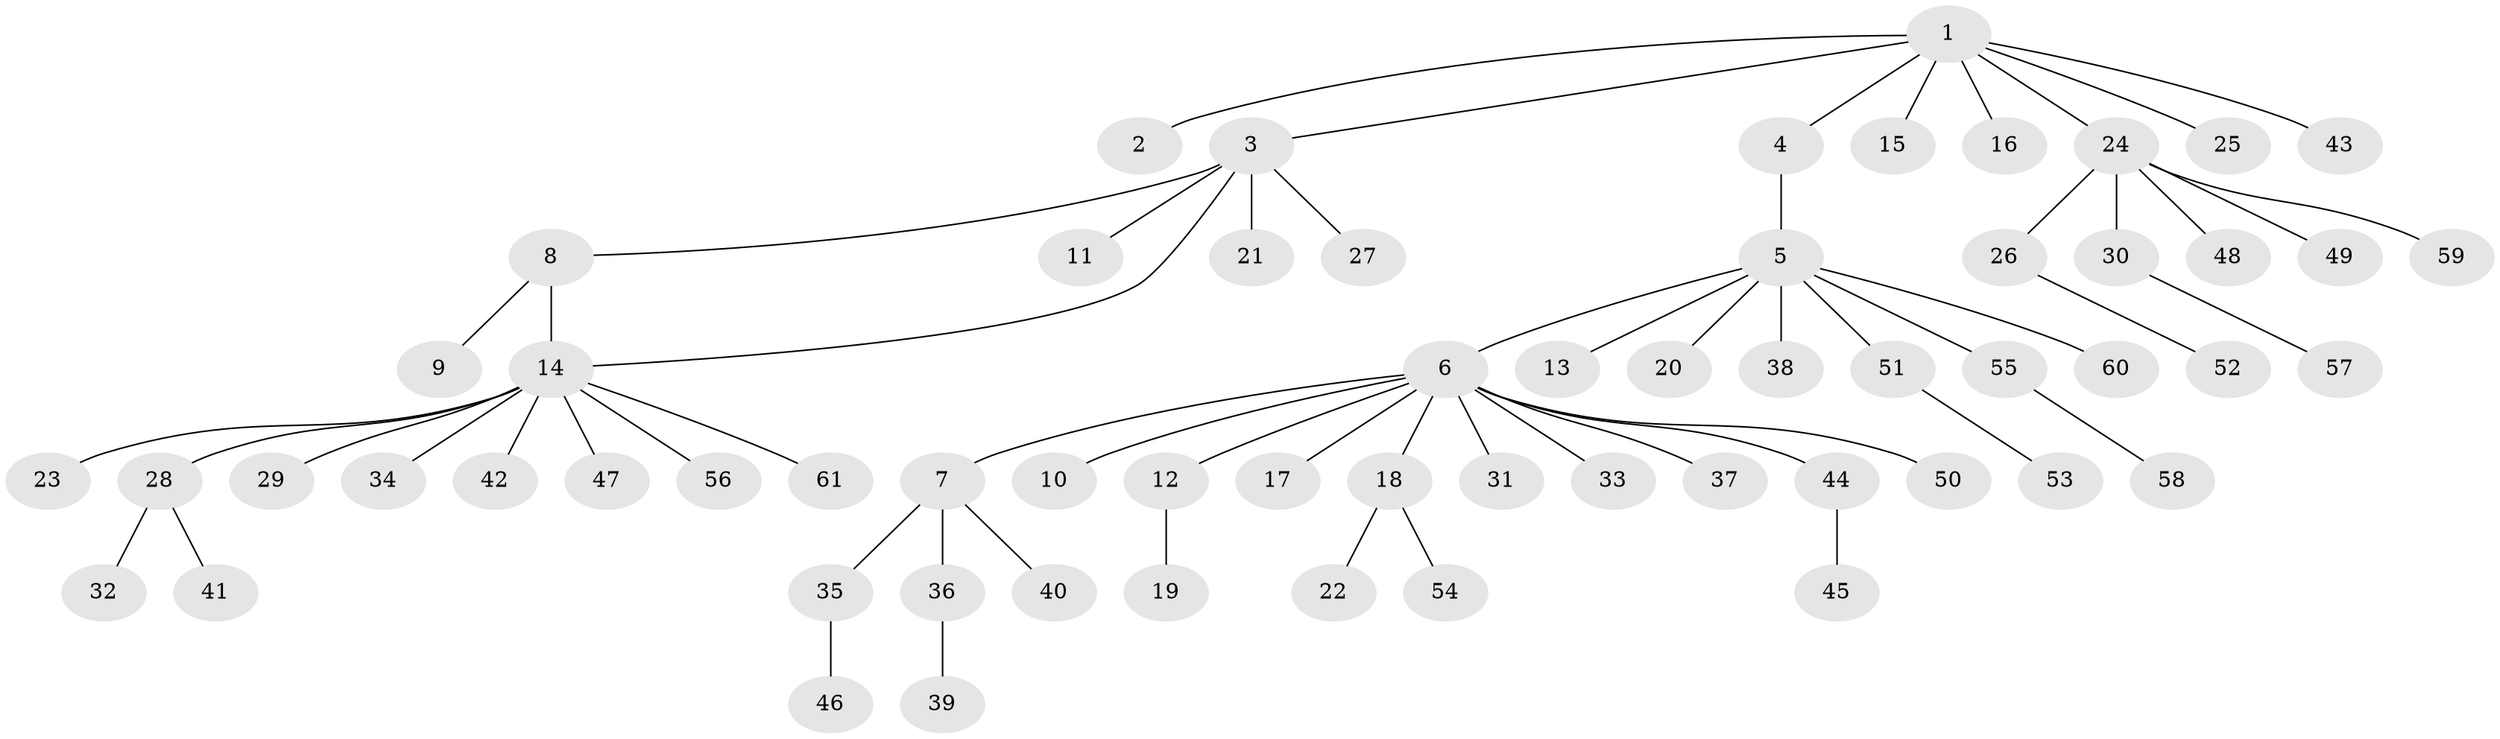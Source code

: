 // Generated by graph-tools (version 1.1) at 2025/47/03/09/25 04:47:47]
// undirected, 61 vertices, 61 edges
graph export_dot {
graph [start="1"]
  node [color=gray90,style=filled];
  1;
  2;
  3;
  4;
  5;
  6;
  7;
  8;
  9;
  10;
  11;
  12;
  13;
  14;
  15;
  16;
  17;
  18;
  19;
  20;
  21;
  22;
  23;
  24;
  25;
  26;
  27;
  28;
  29;
  30;
  31;
  32;
  33;
  34;
  35;
  36;
  37;
  38;
  39;
  40;
  41;
  42;
  43;
  44;
  45;
  46;
  47;
  48;
  49;
  50;
  51;
  52;
  53;
  54;
  55;
  56;
  57;
  58;
  59;
  60;
  61;
  1 -- 2;
  1 -- 3;
  1 -- 4;
  1 -- 15;
  1 -- 16;
  1 -- 24;
  1 -- 25;
  1 -- 43;
  3 -- 8;
  3 -- 11;
  3 -- 14;
  3 -- 21;
  3 -- 27;
  4 -- 5;
  5 -- 6;
  5 -- 13;
  5 -- 20;
  5 -- 38;
  5 -- 51;
  5 -- 55;
  5 -- 60;
  6 -- 7;
  6 -- 10;
  6 -- 12;
  6 -- 17;
  6 -- 18;
  6 -- 31;
  6 -- 33;
  6 -- 37;
  6 -- 44;
  6 -- 50;
  7 -- 35;
  7 -- 36;
  7 -- 40;
  8 -- 9;
  8 -- 14;
  12 -- 19;
  14 -- 23;
  14 -- 28;
  14 -- 29;
  14 -- 34;
  14 -- 42;
  14 -- 47;
  14 -- 56;
  14 -- 61;
  18 -- 22;
  18 -- 54;
  24 -- 26;
  24 -- 30;
  24 -- 48;
  24 -- 49;
  24 -- 59;
  26 -- 52;
  28 -- 32;
  28 -- 41;
  30 -- 57;
  35 -- 46;
  36 -- 39;
  44 -- 45;
  51 -- 53;
  55 -- 58;
}
